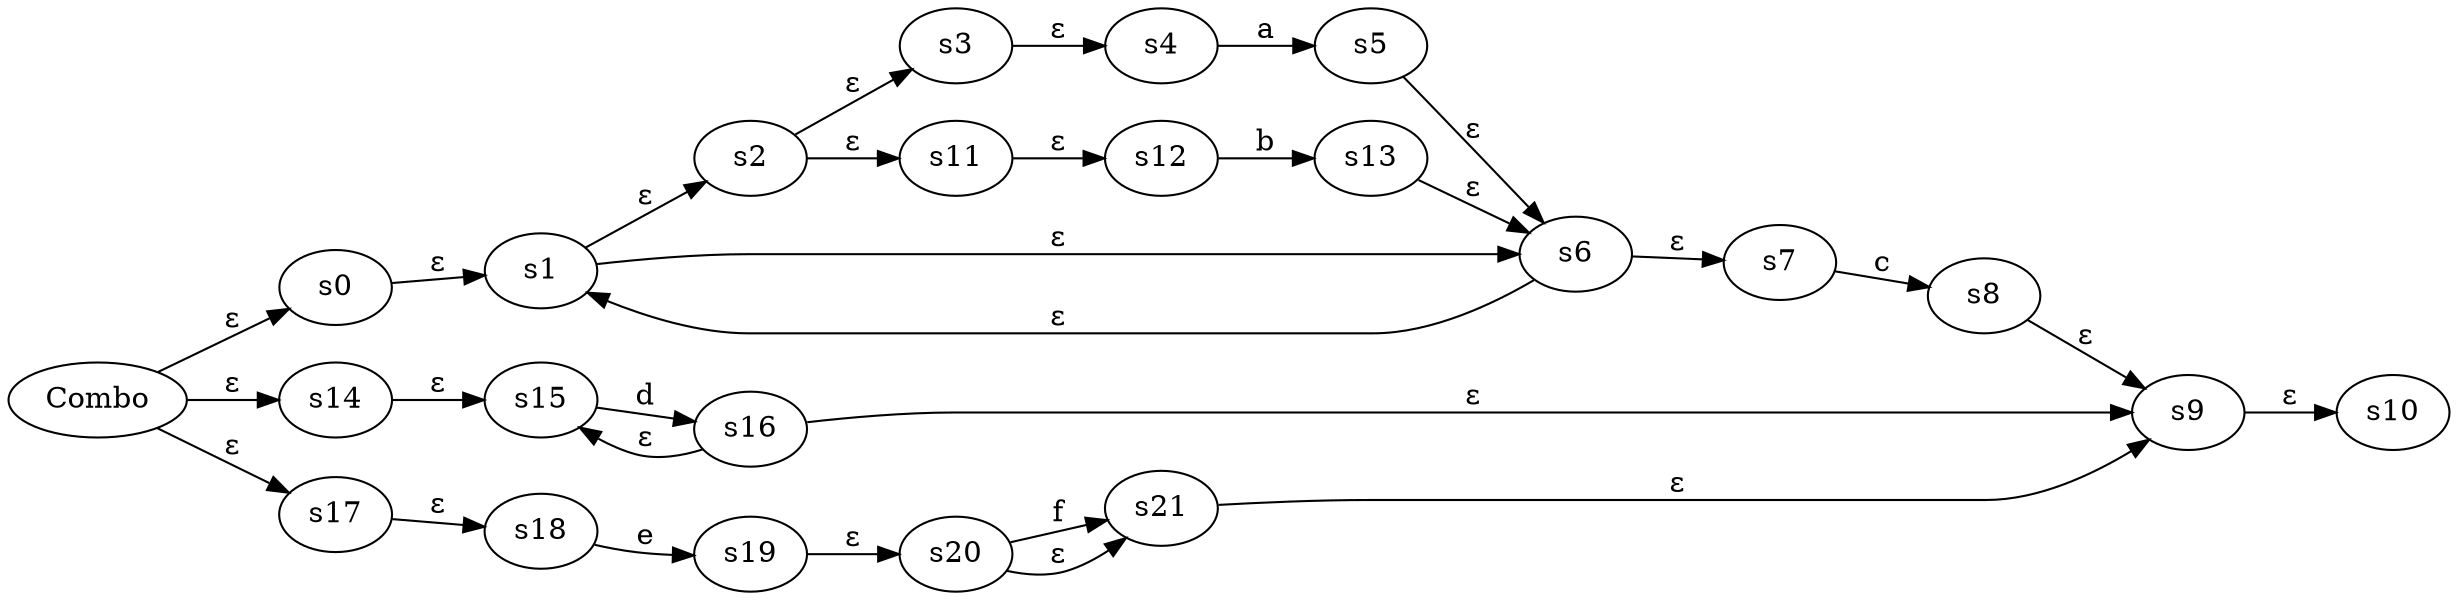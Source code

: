 digraph ATN {
  rankdir=LR;

  Combo -> s0 [label="ε"]
  s0 -> s1 [label="ε"]
  s1 -> s2 [label="ε"]
  s2 -> s3 [label="ε"]
  s3 -> s4 [label="ε"]
  s4 -> s5 [label="a"]
  s5 -> s6 [label="ε"]
  s6 -> s1 [label="ε"]
  s6 -> s7 [label="ε"]
  s7 -> s8 [label="c"]
  s8 -> s9 [label="ε"]
  s9 -> s10 [label="ε"]
  s2 -> s11 [label="ε"]
  s11 -> s12 [label="ε"]
  s12 -> s13 [label="b"]
  s13 -> s6 [label="ε"]
  s1 -> s6 [label="ε"]
  Combo -> s14 [label="ε"]
  s14 -> s15 [label="ε"]
  s15 -> s16 [label="d"]
  s16 -> s15 [label="ε"]
  s16 -> s9 [label="ε"]
  Combo -> s17 [label="ε"]
  s17 -> s18 [label="ε"]
  s18 -> s19 [label="e"]
  s19 -> s20 [label="ε"]
  s20 -> s21 [label="f"]
  s21 -> s9 [label="ε"]
  s20 -> s21 [label="ε"]
}